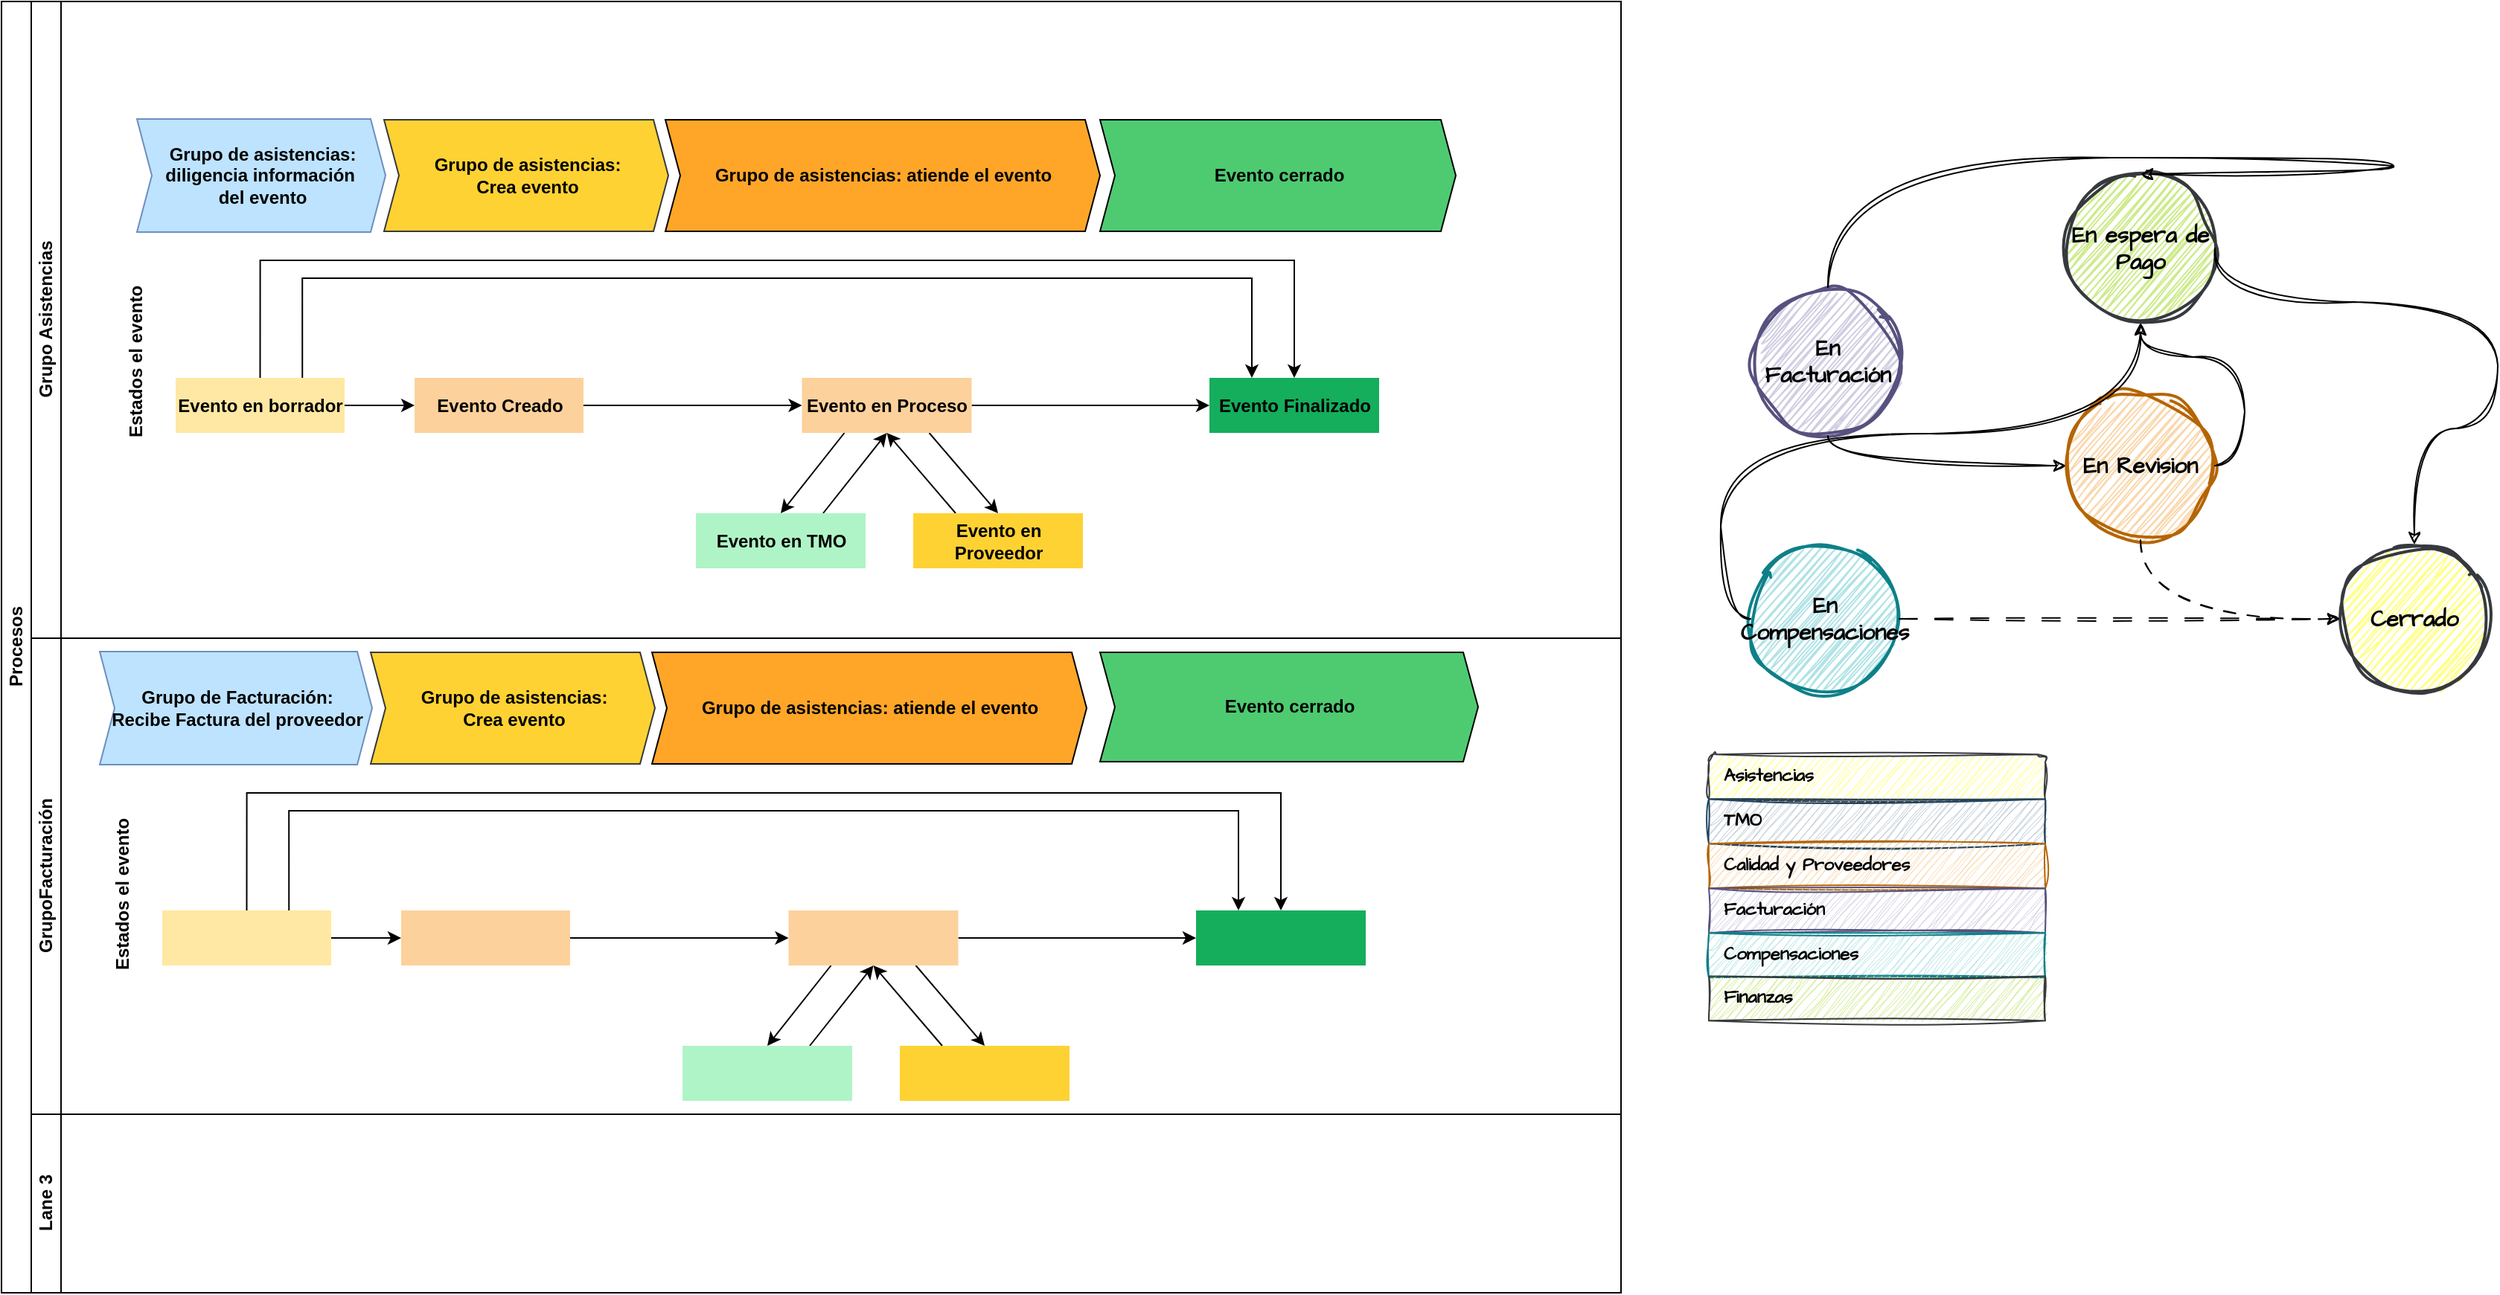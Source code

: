 <mxfile version="24.7.12">
  <diagram name="Estados por proceso" id="PPAGlFpzYhnizKOBKZnd">
    <mxGraphModel grid="0" page="1" gridSize="10" guides="1" tooltips="1" connect="1" arrows="1" fold="1" pageScale="1" pageWidth="1169" pageHeight="827" math="0" shadow="0">
      <root>
        <mxCell id="0" />
        <mxCell id="1" parent="0" />
        <mxCell id="SDJTYEKObgyv-YymrF_Y-9" value="En Compensaciones" style="strokeWidth=2;html=1;shape=mxgraph.flowchart.start_2;whiteSpace=wrap;hachureGap=4;fontFamily=Architects Daughter;fontSource=https%3A%2F%2Ffonts.googleapis.com%2Fcss%3Ffamily%3DArchitects%2BDaughter;labelBackgroundColor=none;fontStyle=1;fontSize=15;fillColor=#b0e3e6;strokeColor=#0e8088;sketch=1;curveFitting=1;jiggle=2;" vertex="1" parent="1">
          <mxGeometry x="1247" y="378.06" width="100" height="100" as="geometry" />
        </mxCell>
        <mxCell id="SDJTYEKObgyv-YymrF_Y-10" value="En Revision" style="strokeWidth=2;html=1;shape=mxgraph.flowchart.start_2;whiteSpace=wrap;hachureGap=4;fontFamily=Architects Daughter;fontSource=https%3A%2F%2Ffonts.googleapis.com%2Fcss%3Ffamily%3DArchitects%2BDaughter;labelBackgroundColor=none;fontStyle=1;fontSize=15;fillColor=#fad7ac;strokeColor=#b46504;sketch=1;curveFitting=1;jiggle=2;" vertex="1" parent="1">
          <mxGeometry x="1459" y="275.06" width="100" height="100" as="geometry" />
        </mxCell>
        <mxCell id="SDJTYEKObgyv-YymrF_Y-17" value="En Facturación" style="strokeWidth=2;html=1;shape=mxgraph.flowchart.start_2;whiteSpace=wrap;hachureGap=4;fontFamily=Architects Daughter;fontSource=https%3A%2F%2Ffonts.googleapis.com%2Fcss%3Ffamily%3DArchitects%2BDaughter;labelBackgroundColor=none;fontStyle=1;fontSize=15;fillColor=#d0cee2;strokeColor=#56517e;sketch=1;curveFitting=1;jiggle=2;" vertex="1" parent="1">
          <mxGeometry x="1249" y="205.06" width="100" height="100" as="geometry" />
        </mxCell>
        <mxCell id="SDJTYEKObgyv-YymrF_Y-22" value="En espera de Pago" style="strokeWidth=2;html=1;shape=mxgraph.flowchart.start_2;whiteSpace=wrap;hachureGap=4;fontFamily=Architects Daughter;fontSource=https%3A%2F%2Ffonts.googleapis.com%2Fcss%3Ffamily%3DArchitects%2BDaughter;labelBackgroundColor=none;fontStyle=1;fontSize=15;fillColor=#cdeb8b;strokeColor=#36393d;sketch=1;curveFitting=1;jiggle=2;" vertex="1" parent="1">
          <mxGeometry x="1459" y="129.0" width="100" height="100" as="geometry" />
        </mxCell>
        <mxCell id="SDJTYEKObgyv-YymrF_Y-23" style="edgeStyle=orthogonalEdgeStyle;rounded=0;hachureGap=4;orthogonalLoop=1;jettySize=auto;html=1;exitX=0.5;exitY=0;exitDx=0;exitDy=0;exitPerimeter=0;entryX=0.5;entryY=0;entryDx=0;entryDy=0;entryPerimeter=0;fontFamily=Architects Daughter;fontSource=https%3A%2F%2Ffonts.googleapis.com%2Fcss%3Ffamily%3DArchitects%2BDaughter;curved=1;labelBackgroundColor=none;fontColor=default;fontStyle=1;fontSize=15;sketch=1;curveFitting=1;jiggle=2;" edge="1" parent="1" source="SDJTYEKObgyv-YymrF_Y-17" target="SDJTYEKObgyv-YymrF_Y-22">
          <mxGeometry relative="1" as="geometry">
            <Array as="points">
              <mxPoint x="1299" y="118.06" />
              <mxPoint x="1679" y="118.06" />
            </Array>
          </mxGeometry>
        </mxCell>
        <mxCell id="SDJTYEKObgyv-YymrF_Y-24" style="edgeStyle=orthogonalEdgeStyle;rounded=0;hachureGap=4;orthogonalLoop=1;jettySize=auto;html=1;entryX=0;entryY=0.5;entryDx=0;entryDy=0;entryPerimeter=0;fontFamily=Architects Daughter;fontSource=https%3A%2F%2Ffonts.googleapis.com%2Fcss%3Ffamily%3DArchitects%2BDaughter;exitX=0.5;exitY=1;exitDx=0;exitDy=0;exitPerimeter=0;curved=1;labelBackgroundColor=none;fontColor=default;fontStyle=1;fontSize=15;sketch=1;curveFitting=1;jiggle=2;" edge="1" parent="1" source="SDJTYEKObgyv-YymrF_Y-17" target="SDJTYEKObgyv-YymrF_Y-10">
          <mxGeometry relative="1" as="geometry" />
        </mxCell>
        <mxCell id="SDJTYEKObgyv-YymrF_Y-25" style="edgeStyle=orthogonalEdgeStyle;rounded=0;hachureGap=4;orthogonalLoop=1;jettySize=auto;html=1;exitX=1;exitY=0.5;exitDx=0;exitDy=0;exitPerimeter=0;entryX=0.5;entryY=1;entryDx=0;entryDy=0;entryPerimeter=0;fontFamily=Architects Daughter;fontSource=https%3A%2F%2Ffonts.googleapis.com%2Fcss%3Ffamily%3DArchitects%2BDaughter;curved=1;labelBackgroundColor=none;fontColor=default;fontStyle=1;fontSize=15;sketch=1;curveFitting=1;jiggle=2;" edge="1" parent="1" source="SDJTYEKObgyv-YymrF_Y-10" target="SDJTYEKObgyv-YymrF_Y-22">
          <mxGeometry relative="1" as="geometry" />
        </mxCell>
        <mxCell id="SDJTYEKObgyv-YymrF_Y-34" style="edgeStyle=orthogonalEdgeStyle;rounded=0;hachureGap=4;orthogonalLoop=1;jettySize=auto;html=1;entryX=0.5;entryY=1;entryDx=0;entryDy=0;entryPerimeter=0;fontFamily=Architects Daughter;fontSource=https%3A%2F%2Ffonts.googleapis.com%2Fcss%3Ffamily%3DArchitects%2BDaughter;curved=1;labelBackgroundColor=none;fontColor=default;fontStyle=1;fontSize=15;sketch=1;curveFitting=1;jiggle=2;exitX=0;exitY=0.5;exitDx=0;exitDy=0;exitPerimeter=0;" edge="1" parent="1" source="SDJTYEKObgyv-YymrF_Y-9" target="SDJTYEKObgyv-YymrF_Y-22">
          <mxGeometry relative="1" as="geometry" />
        </mxCell>
        <mxCell id="SDJTYEKObgyv-YymrF_Y-35" value="Cerrado" style="strokeWidth=2;html=1;shape=mxgraph.flowchart.start_2;whiteSpace=wrap;hachureGap=4;fontFamily=Architects Daughter;fontSource=https%3A%2F%2Ffonts.googleapis.com%2Fcss%3Ffamily%3DArchitects%2BDaughter;labelBackgroundColor=none;fontStyle=1;fontSize=15;fillColor=#ffff88;strokeColor=#36393d;sketch=1;curveFitting=1;jiggle=2;" vertex="1" parent="1">
          <mxGeometry x="1643" y="378.06" width="100" height="100" as="geometry" />
        </mxCell>
        <mxCell id="SDJTYEKObgyv-YymrF_Y-36" style="edgeStyle=orthogonalEdgeStyle;rounded=0;hachureGap=4;orthogonalLoop=1;jettySize=auto;html=1;entryX=0.5;entryY=0;entryDx=0;entryDy=0;entryPerimeter=0;fontFamily=Architects Daughter;fontSource=https%3A%2F%2Ffonts.googleapis.com%2Fcss%3Ffamily%3DArchitects%2BDaughter;curved=1;exitX=1;exitY=0.5;exitDx=0;exitDy=0;exitPerimeter=0;labelBackgroundColor=none;fontColor=default;fontStyle=1;fontSize=15;sketch=1;curveFitting=1;jiggle=2;" edge="1" parent="1" source="SDJTYEKObgyv-YymrF_Y-22" target="SDJTYEKObgyv-YymrF_Y-35">
          <mxGeometry relative="1" as="geometry">
            <Array as="points">
              <mxPoint x="1749" y="215.06" />
              <mxPoint x="1749" y="300.06" />
              <mxPoint x="1693" y="300.06" />
            </Array>
          </mxGeometry>
        </mxCell>
        <mxCell id="SDJTYEKObgyv-YymrF_Y-38" style="edgeStyle=orthogonalEdgeStyle;rounded=0;hachureGap=4;orthogonalLoop=1;jettySize=auto;html=1;exitX=0.5;exitY=1;exitDx=0;exitDy=0;exitPerimeter=0;entryX=0;entryY=0.5;entryDx=0;entryDy=0;entryPerimeter=0;fontFamily=Architects Daughter;fontSource=https%3A%2F%2Ffonts.googleapis.com%2Fcss%3Ffamily%3DArchitects%2BDaughter;curved=1;dashed=1;dashPattern=8 8;labelBackgroundColor=none;fontColor=default;fontStyle=1;fontSize=15;sketch=1;curveFitting=1;jiggle=2;" edge="1" parent="1" source="SDJTYEKObgyv-YymrF_Y-10" target="SDJTYEKObgyv-YymrF_Y-35">
          <mxGeometry relative="1" as="geometry">
            <mxPoint x="1469" y="195.06" as="sourcePoint" />
            <mxPoint x="1841.1" y="270.06" as="targetPoint" />
          </mxGeometry>
        </mxCell>
        <mxCell id="SDJTYEKObgyv-YymrF_Y-41" style="edgeStyle=orthogonalEdgeStyle;rounded=0;hachureGap=4;orthogonalLoop=1;jettySize=auto;html=1;entryX=0;entryY=0.5;entryDx=0;entryDy=0;entryPerimeter=0;fontFamily=Architects Daughter;fontSource=https%3A%2F%2Ffonts.googleapis.com%2Fcss%3Ffamily%3DArchitects%2BDaughter;dashed=1;dashPattern=12 12;curved=1;exitX=1;exitY=0.5;exitDx=0;exitDy=0;exitPerimeter=0;labelBackgroundColor=none;fontColor=default;fontStyle=1;fontSize=15;sketch=1;curveFitting=1;jiggle=2;" edge="1" parent="1" source="SDJTYEKObgyv-YymrF_Y-9" target="SDJTYEKObgyv-YymrF_Y-35">
          <mxGeometry relative="1" as="geometry" />
        </mxCell>
        <mxCell id="SDJTYEKObgyv-YymrF_Y-42" value="" style="html=1;shadow=0;dashed=0;shape=mxgraph.bootstrap.rrect;rSize=5;strokeColor=#23445d;html=1;whiteSpace=wrap;fillColor=#bac8d3;hachureGap=4;fontFamily=Architects Daughter;fontSource=https%3A%2F%2Ffonts.googleapis.com%2Fcss%3Ffamily%3DArchitects%2BDaughter;fontStyle=1;sketch=1;curveFitting=1;jiggle=2;" vertex="1" parent="1">
          <mxGeometry x="1219" y="519.13" width="226" height="189" as="geometry" />
        </mxCell>
        <mxCell id="SDJTYEKObgyv-YymrF_Y-43" value="Asistencias" style="strokeColor=#36393d;fillColor=#ffff88;html=1;shadow=0;dashed=0;shape=mxgraph.bootstrap.topButton;rSize=5;perimeter=none;whiteSpace=wrap;resizeWidth=1;align=left;spacing=10;hachureGap=4;fontFamily=Architects Daughter;fontSource=https%3A%2F%2Ffonts.googleapis.com%2Fcss%3Ffamily%3DArchitects%2BDaughter;fontStyle=1;sketch=1;curveFitting=1;jiggle=2;" vertex="1" parent="SDJTYEKObgyv-YymrF_Y-42">
          <mxGeometry width="226" height="30" relative="1" as="geometry" />
        </mxCell>
        <mxCell id="SDJTYEKObgyv-YymrF_Y-44" value="TMO" style="html=1;fillColor=#bac8d3;strokeColor=#23445d;shadow=0;dashed=0;perimeter=none;whiteSpace=wrap;resizeWidth=1;align=left;spacing=10;hachureGap=4;fontFamily=Architects Daughter;fontSource=https%3A%2F%2Ffonts.googleapis.com%2Fcss%3Ffamily%3DArchitects%2BDaughter;fontStyle=1;sketch=1;curveFitting=1;jiggle=2;" vertex="1" parent="SDJTYEKObgyv-YymrF_Y-42">
          <mxGeometry width="226" height="30" relative="1" as="geometry">
            <mxPoint y="30" as="offset" />
          </mxGeometry>
        </mxCell>
        <mxCell id="SDJTYEKObgyv-YymrF_Y-45" value="&lt;b&gt;Calidad y Proveedores&lt;/b&gt;" style="html=1;fillColor=#fad7ac;strokeColor=#b46504;shadow=0;dashed=0;perimeter=none;whiteSpace=wrap;resizeWidth=1;align=left;spacing=10;hachureGap=4;fontFamily=Architects Daughter;fontSource=https%3A%2F%2Ffonts.googleapis.com%2Fcss%3Ffamily%3DArchitects%2BDaughter;sketch=1;curveFitting=1;jiggle=2;" vertex="1" parent="SDJTYEKObgyv-YymrF_Y-42">
          <mxGeometry width="226" height="30" relative="1" as="geometry">
            <mxPoint y="60" as="offset" />
          </mxGeometry>
        </mxCell>
        <mxCell id="SDJTYEKObgyv-YymrF_Y-46" value="&lt;b&gt;Facturación&lt;/b&gt;" style="html=1;fillColor=#d0cee2;strokeColor=#56517e;shadow=0;dashed=0;perimeter=none;whiteSpace=wrap;resizeWidth=1;align=left;spacing=10;hachureGap=4;fontFamily=Architects Daughter;fontSource=https%3A%2F%2Ffonts.googleapis.com%2Fcss%3Ffamily%3DArchitects%2BDaughter;sketch=1;curveFitting=1;jiggle=2;" vertex="1" parent="SDJTYEKObgyv-YymrF_Y-42">
          <mxGeometry width="226" height="30" relative="1" as="geometry">
            <mxPoint y="90" as="offset" />
          </mxGeometry>
        </mxCell>
        <mxCell id="SDJTYEKObgyv-YymrF_Y-47" value="&lt;b&gt;Compensaciones&lt;/b&gt;" style="html=1;fillColor=#b0e3e6;strokeColor=#0e8088;shadow=0;dashed=0;perimeter=none;whiteSpace=wrap;resizeWidth=1;align=left;spacing=10;hachureGap=4;fontFamily=Architects Daughter;fontSource=https%3A%2F%2Ffonts.googleapis.com%2Fcss%3Ffamily%3DArchitects%2BDaughter;sketch=1;curveFitting=1;jiggle=2;" vertex="1" parent="SDJTYEKObgyv-YymrF_Y-42">
          <mxGeometry width="226" height="30" relative="1" as="geometry">
            <mxPoint y="120" as="offset" />
          </mxGeometry>
        </mxCell>
        <mxCell id="SDJTYEKObgyv-YymrF_Y-55" value="&lt;b&gt;Finanzas&lt;/b&gt;" style="html=1;fillColor=#cdeb8b;strokeColor=#36393d;shadow=0;dashed=0;perimeter=none;whiteSpace=wrap;resizeWidth=1;align=left;spacing=10;hachureGap=4;fontFamily=Architects Daughter;fontSource=https%3A%2F%2Ffonts.googleapis.com%2Fcss%3Ffamily%3DArchitects%2BDaughter;sketch=1;curveFitting=1;jiggle=2;" vertex="1" parent="SDJTYEKObgyv-YymrF_Y-42">
          <mxGeometry width="226" height="30" relative="1" as="geometry">
            <mxPoint y="149" as="offset" />
          </mxGeometry>
        </mxCell>
        <mxCell id="zgRdOwnbmSuSf4mUrzhD-24" value="Procesos" style="swimlane;childLayout=stackLayout;resizeParent=1;resizeParentMax=0;horizontal=0;startSize=20;horizontalStack=0;html=1;" vertex="1" parent="1">
          <mxGeometry x="72" y="13" width="1088" height="868" as="geometry" />
        </mxCell>
        <mxCell id="zgRdOwnbmSuSf4mUrzhD-25" value="Grupo Asistencias" style="swimlane;startSize=20;horizontal=0;html=1;" vertex="1" parent="zgRdOwnbmSuSf4mUrzhD-24">
          <mxGeometry x="20" width="1068" height="428" as="geometry" />
        </mxCell>
        <mxCell id="zgRdOwnbmSuSf4mUrzhD-28" value="Grupo de asistencias:&lt;br&gt;diligencia&amp;nbsp;información&amp;nbsp;&lt;br&gt;&lt;span style=&quot;background-color: initial;&quot;&gt;del evento&lt;/span&gt;" style="html=1;shadow=0;dashed=0;align=center;verticalAlign=middle;shape=mxgraph.arrows2.arrow;dy=0;dx=10;notch=10;fillColor=#bde3ff;strokeColor=#6c8ebf;fontStyle=1" vertex="1" parent="zgRdOwnbmSuSf4mUrzhD-25">
          <mxGeometry x="71" y="79" width="167" height="76" as="geometry" />
        </mxCell>
        <mxCell id="zgRdOwnbmSuSf4mUrzhD-29" value="Grupo de asistencias:&lt;br&gt;Crea evento" style="html=1;shadow=0;dashed=0;align=center;verticalAlign=middle;shape=mxgraph.arrows2.arrow;dy=0;dx=10;notch=10;fillColor=#ffd233;strokeColor=#36393d;fontStyle=1" vertex="1" parent="zgRdOwnbmSuSf4mUrzhD-25">
          <mxGeometry x="237" y="79.5" width="191" height="75" as="geometry" />
        </mxCell>
        <mxCell id="zgRdOwnbmSuSf4mUrzhD-30" value="Estados el evento" style="text;html=1;align=center;verticalAlign=middle;resizable=0;points=[];autosize=1;strokeColor=none;fillColor=none;fontStyle=1;rotation=-90;" vertex="1" parent="zgRdOwnbmSuSf4mUrzhD-25">
          <mxGeometry x="14" y="230" width="113" height="26" as="geometry" />
        </mxCell>
        <mxCell id="zgRdOwnbmSuSf4mUrzhD-31" value="Grupo de asistencias: atiende el evento" style="html=1;shadow=0;dashed=0;align=center;verticalAlign=middle;shape=mxgraph.arrows2.arrow;dy=0;dx=10;notch=10;fillColor=#ffa629;fontStyle=1" vertex="1" parent="zgRdOwnbmSuSf4mUrzhD-25">
          <mxGeometry x="426" y="79.5" width="292" height="75" as="geometry" />
        </mxCell>
        <mxCell id="zgRdOwnbmSuSf4mUrzhD-32" value="Evento cerrado" style="html=1;shadow=0;dashed=0;align=center;verticalAlign=middle;shape=mxgraph.arrows2.arrow;dy=0;dx=10;notch=10;fillColor=#4ECB71;fontStyle=1" vertex="1" parent="zgRdOwnbmSuSf4mUrzhD-25">
          <mxGeometry x="718" y="79.5" width="239" height="75" as="geometry" />
        </mxCell>
        <mxCell id="zgRdOwnbmSuSf4mUrzhD-33" style="edgeStyle=orthogonalEdgeStyle;rounded=0;orthogonalLoop=1;jettySize=auto;html=1;exitX=1;exitY=0.5;exitDx=0;exitDy=0;" edge="1" parent="zgRdOwnbmSuSf4mUrzhD-25" source="zgRdOwnbmSuSf4mUrzhD-36" target="zgRdOwnbmSuSf4mUrzhD-38">
          <mxGeometry relative="1" as="geometry" />
        </mxCell>
        <mxCell id="zgRdOwnbmSuSf4mUrzhD-34" style="edgeStyle=orthogonalEdgeStyle;rounded=0;orthogonalLoop=1;jettySize=auto;html=1;entryX=0.5;entryY=0;entryDx=0;entryDy=0;exitX=0.5;exitY=0;exitDx=0;exitDy=0;" edge="1" parent="zgRdOwnbmSuSf4mUrzhD-25" source="zgRdOwnbmSuSf4mUrzhD-36" target="zgRdOwnbmSuSf4mUrzhD-47">
          <mxGeometry relative="1" as="geometry">
            <Array as="points">
              <mxPoint x="154" y="174" />
              <mxPoint x="848" y="174" />
            </Array>
          </mxGeometry>
        </mxCell>
        <mxCell id="zgRdOwnbmSuSf4mUrzhD-35" style="edgeStyle=orthogonalEdgeStyle;rounded=0;orthogonalLoop=1;jettySize=auto;html=1;exitX=0.75;exitY=0;exitDx=0;exitDy=0;entryX=0.25;entryY=0;entryDx=0;entryDy=0;" edge="1" parent="zgRdOwnbmSuSf4mUrzhD-25" source="zgRdOwnbmSuSf4mUrzhD-36" target="zgRdOwnbmSuSf4mUrzhD-47">
          <mxGeometry relative="1" as="geometry">
            <Array as="points">
              <mxPoint x="182" y="186" />
              <mxPoint x="820" y="186" />
            </Array>
          </mxGeometry>
        </mxCell>
        <mxCell id="zgRdOwnbmSuSf4mUrzhD-36" value="Evento en borrador" style="rounded=0;whiteSpace=wrap;html=1;fillColor=#ffe8a3;strokeColor=none;fontStyle=1" vertex="1" parent="zgRdOwnbmSuSf4mUrzhD-25">
          <mxGeometry x="97" y="253" width="113.5" height="37" as="geometry" />
        </mxCell>
        <mxCell id="zgRdOwnbmSuSf4mUrzhD-37" style="edgeStyle=orthogonalEdgeStyle;rounded=0;orthogonalLoop=1;jettySize=auto;html=1;exitX=1;exitY=0.5;exitDx=0;exitDy=0;entryX=0;entryY=0.5;entryDx=0;entryDy=0;" edge="1" parent="zgRdOwnbmSuSf4mUrzhD-25" source="zgRdOwnbmSuSf4mUrzhD-38" target="zgRdOwnbmSuSf4mUrzhD-46">
          <mxGeometry relative="1" as="geometry" />
        </mxCell>
        <mxCell id="zgRdOwnbmSuSf4mUrzhD-38" value="Evento Creado" style="rounded=0;whiteSpace=wrap;html=1;fillColor=#fdd19c;strokeColor=none;fontStyle=1" vertex="1" parent="zgRdOwnbmSuSf4mUrzhD-25">
          <mxGeometry x="257.5" y="253" width="113.5" height="37" as="geometry" />
        </mxCell>
        <mxCell id="zgRdOwnbmSuSf4mUrzhD-39" style="rounded=0;orthogonalLoop=1;jettySize=auto;html=1;exitX=0.75;exitY=0;exitDx=0;exitDy=0;entryX=0.5;entryY=1;entryDx=0;entryDy=0;" edge="1" parent="zgRdOwnbmSuSf4mUrzhD-25" source="zgRdOwnbmSuSf4mUrzhD-40" target="zgRdOwnbmSuSf4mUrzhD-46">
          <mxGeometry relative="1" as="geometry" />
        </mxCell>
        <mxCell id="zgRdOwnbmSuSf4mUrzhD-40" value="Evento en TMO " style="rounded=0;whiteSpace=wrap;html=1;fillColor=#aff4c6;strokeColor=none;fontStyle=1" vertex="1" parent="zgRdOwnbmSuSf4mUrzhD-25">
          <mxGeometry x="446.5" y="344" width="114" height="37" as="geometry" />
        </mxCell>
        <mxCell id="zgRdOwnbmSuSf4mUrzhD-41" style="rounded=0;orthogonalLoop=1;jettySize=auto;html=1;entryX=0.5;entryY=1;entryDx=0;entryDy=0;exitX=0.25;exitY=0;exitDx=0;exitDy=0;" edge="1" parent="zgRdOwnbmSuSf4mUrzhD-25" source="zgRdOwnbmSuSf4mUrzhD-42" target="zgRdOwnbmSuSf4mUrzhD-46">
          <mxGeometry relative="1" as="geometry" />
        </mxCell>
        <mxCell id="zgRdOwnbmSuSf4mUrzhD-42" value="Evento en Proveedor " style="rounded=0;whiteSpace=wrap;html=1;fillColor=#ffd233;strokeColor=none;fontStyle=1" vertex="1" parent="zgRdOwnbmSuSf4mUrzhD-25">
          <mxGeometry x="592.5" y="344" width="114" height="37" as="geometry" />
        </mxCell>
        <mxCell id="zgRdOwnbmSuSf4mUrzhD-43" style="rounded=0;orthogonalLoop=1;jettySize=auto;html=1;exitX=0.25;exitY=1;exitDx=0;exitDy=0;entryX=0.5;entryY=0;entryDx=0;entryDy=0;" edge="1" parent="zgRdOwnbmSuSf4mUrzhD-25" source="zgRdOwnbmSuSf4mUrzhD-46" target="zgRdOwnbmSuSf4mUrzhD-40">
          <mxGeometry relative="1" as="geometry" />
        </mxCell>
        <mxCell id="zgRdOwnbmSuSf4mUrzhD-44" style="rounded=0;orthogonalLoop=1;jettySize=auto;html=1;exitX=0.75;exitY=1;exitDx=0;exitDy=0;entryX=0.5;entryY=0;entryDx=0;entryDy=0;" edge="1" parent="zgRdOwnbmSuSf4mUrzhD-25" source="zgRdOwnbmSuSf4mUrzhD-46" target="zgRdOwnbmSuSf4mUrzhD-42">
          <mxGeometry relative="1" as="geometry" />
        </mxCell>
        <mxCell id="zgRdOwnbmSuSf4mUrzhD-45" style="edgeStyle=orthogonalEdgeStyle;rounded=0;orthogonalLoop=1;jettySize=auto;html=1;" edge="1" parent="zgRdOwnbmSuSf4mUrzhD-25" source="zgRdOwnbmSuSf4mUrzhD-46" target="zgRdOwnbmSuSf4mUrzhD-47">
          <mxGeometry relative="1" as="geometry" />
        </mxCell>
        <mxCell id="zgRdOwnbmSuSf4mUrzhD-46" value="Evento en Proceso " style="rounded=0;whiteSpace=wrap;html=1;fillColor=#fdd19c;strokeColor=none;fontStyle=1" vertex="1" parent="zgRdOwnbmSuSf4mUrzhD-25">
          <mxGeometry x="517.75" y="253" width="114" height="37" as="geometry" />
        </mxCell>
        <mxCell id="zgRdOwnbmSuSf4mUrzhD-47" value="Evento Finalizado" style="rounded=0;whiteSpace=wrap;html=1;fillColor=#14ae5c;strokeColor=none;fontStyle=1" vertex="1" parent="zgRdOwnbmSuSf4mUrzhD-25">
          <mxGeometry x="791.5" y="253" width="114" height="37" as="geometry" />
        </mxCell>
        <mxCell id="zgRdOwnbmSuSf4mUrzhD-26" value="GrupoFacturación" style="swimlane;startSize=20;horizontal=0;html=1;" vertex="1" parent="zgRdOwnbmSuSf4mUrzhD-24">
          <mxGeometry x="20" y="428" width="1068" height="320" as="geometry" />
        </mxCell>
        <mxCell id="zgRdOwnbmSuSf4mUrzhD-48" value="Grupo de Facturación:&lt;br&gt;Recibe Factura del proveedor" style="html=1;shadow=0;dashed=0;align=center;verticalAlign=middle;shape=mxgraph.arrows2.arrow;dy=0;dx=10;notch=10;fillColor=#bde3ff;strokeColor=#6c8ebf;fontStyle=1" vertex="1" parent="zgRdOwnbmSuSf4mUrzhD-26">
          <mxGeometry x="46" y="9" width="183" height="76" as="geometry" />
        </mxCell>
        <mxCell id="zgRdOwnbmSuSf4mUrzhD-49" value="Grupo de asistencias:&lt;br&gt;Crea evento" style="html=1;shadow=0;dashed=0;align=center;verticalAlign=middle;shape=mxgraph.arrows2.arrow;dy=0;dx=10;notch=10;fillColor=#ffd233;strokeColor=#36393d;fontStyle=1" vertex="1" parent="zgRdOwnbmSuSf4mUrzhD-26">
          <mxGeometry x="228" y="9.5" width="191" height="75" as="geometry" />
        </mxCell>
        <mxCell id="zgRdOwnbmSuSf4mUrzhD-50" value="Estados el evento" style="text;html=1;align=center;verticalAlign=middle;resizable=0;points=[];autosize=1;strokeColor=none;fillColor=none;fontStyle=1;rotation=-90;" vertex="1" parent="zgRdOwnbmSuSf4mUrzhD-26">
          <mxGeometry x="5" y="160" width="113" height="26" as="geometry" />
        </mxCell>
        <mxCell id="zgRdOwnbmSuSf4mUrzhD-51" value="Grupo de asistencias: atiende el evento" style="html=1;shadow=0;dashed=0;align=center;verticalAlign=middle;shape=mxgraph.arrows2.arrow;dy=0;dx=10;notch=10;fillColor=#ffa629;fontStyle=1" vertex="1" parent="zgRdOwnbmSuSf4mUrzhD-26">
          <mxGeometry x="417" y="9.5" width="292" height="75" as="geometry" />
        </mxCell>
        <mxCell id="zgRdOwnbmSuSf4mUrzhD-52" value="Evento cerrado" style="html=1;shadow=0;dashed=0;align=center;verticalAlign=middle;shape=mxgraph.arrows2.arrow;dy=0;dx=10;notch=10;fillColor=#4ECB71;fontStyle=1" vertex="1" parent="zgRdOwnbmSuSf4mUrzhD-26">
          <mxGeometry x="718" y="9.5" width="254" height="73.5" as="geometry" />
        </mxCell>
        <mxCell id="zgRdOwnbmSuSf4mUrzhD-53" style="edgeStyle=orthogonalEdgeStyle;rounded=0;orthogonalLoop=1;jettySize=auto;html=1;exitX=1;exitY=0.5;exitDx=0;exitDy=0;" edge="1" parent="zgRdOwnbmSuSf4mUrzhD-26" source="zgRdOwnbmSuSf4mUrzhD-56" target="zgRdOwnbmSuSf4mUrzhD-58">
          <mxGeometry relative="1" as="geometry" />
        </mxCell>
        <mxCell id="zgRdOwnbmSuSf4mUrzhD-54" style="edgeStyle=orthogonalEdgeStyle;rounded=0;orthogonalLoop=1;jettySize=auto;html=1;entryX=0.5;entryY=0;entryDx=0;entryDy=0;exitX=0.5;exitY=0;exitDx=0;exitDy=0;" edge="1" parent="zgRdOwnbmSuSf4mUrzhD-26" source="zgRdOwnbmSuSf4mUrzhD-56" target="zgRdOwnbmSuSf4mUrzhD-67">
          <mxGeometry relative="1" as="geometry">
            <Array as="points">
              <mxPoint x="145" y="104" />
              <mxPoint x="839" y="104" />
            </Array>
          </mxGeometry>
        </mxCell>
        <mxCell id="zgRdOwnbmSuSf4mUrzhD-55" style="edgeStyle=orthogonalEdgeStyle;rounded=0;orthogonalLoop=1;jettySize=auto;html=1;exitX=0.75;exitY=0;exitDx=0;exitDy=0;entryX=0.25;entryY=0;entryDx=0;entryDy=0;" edge="1" parent="zgRdOwnbmSuSf4mUrzhD-26" source="zgRdOwnbmSuSf4mUrzhD-56" target="zgRdOwnbmSuSf4mUrzhD-67">
          <mxGeometry relative="1" as="geometry">
            <Array as="points">
              <mxPoint x="173" y="116" />
              <mxPoint x="811" y="116" />
            </Array>
          </mxGeometry>
        </mxCell>
        <mxCell id="zgRdOwnbmSuSf4mUrzhD-56" value="" style="rounded=0;whiteSpace=wrap;html=1;fillColor=#ffe8a3;strokeColor=none;fontStyle=1" vertex="1" parent="zgRdOwnbmSuSf4mUrzhD-26">
          <mxGeometry x="88" y="183" width="113.5" height="37" as="geometry" />
        </mxCell>
        <mxCell id="zgRdOwnbmSuSf4mUrzhD-57" style="edgeStyle=orthogonalEdgeStyle;rounded=0;orthogonalLoop=1;jettySize=auto;html=1;exitX=1;exitY=0.5;exitDx=0;exitDy=0;entryX=0;entryY=0.5;entryDx=0;entryDy=0;" edge="1" parent="zgRdOwnbmSuSf4mUrzhD-26" source="zgRdOwnbmSuSf4mUrzhD-58" target="zgRdOwnbmSuSf4mUrzhD-66">
          <mxGeometry relative="1" as="geometry" />
        </mxCell>
        <mxCell id="zgRdOwnbmSuSf4mUrzhD-58" value="" style="rounded=0;whiteSpace=wrap;html=1;fillColor=#fdd19c;strokeColor=none;fontStyle=1" vertex="1" parent="zgRdOwnbmSuSf4mUrzhD-26">
          <mxGeometry x="248.5" y="183" width="113.5" height="37" as="geometry" />
        </mxCell>
        <mxCell id="zgRdOwnbmSuSf4mUrzhD-59" style="rounded=0;orthogonalLoop=1;jettySize=auto;html=1;exitX=0.75;exitY=0;exitDx=0;exitDy=0;entryX=0.5;entryY=1;entryDx=0;entryDy=0;" edge="1" parent="zgRdOwnbmSuSf4mUrzhD-26" source="zgRdOwnbmSuSf4mUrzhD-60" target="zgRdOwnbmSuSf4mUrzhD-66">
          <mxGeometry relative="1" as="geometry" />
        </mxCell>
        <mxCell id="zgRdOwnbmSuSf4mUrzhD-60" value="" style="rounded=0;whiteSpace=wrap;html=1;fillColor=#aff4c6;strokeColor=none;fontStyle=1" vertex="1" parent="zgRdOwnbmSuSf4mUrzhD-26">
          <mxGeometry x="437.5" y="274" width="114" height="37" as="geometry" />
        </mxCell>
        <mxCell id="zgRdOwnbmSuSf4mUrzhD-61" style="rounded=0;orthogonalLoop=1;jettySize=auto;html=1;entryX=0.5;entryY=1;entryDx=0;entryDy=0;exitX=0.25;exitY=0;exitDx=0;exitDy=0;" edge="1" parent="zgRdOwnbmSuSf4mUrzhD-26" source="zgRdOwnbmSuSf4mUrzhD-62" target="zgRdOwnbmSuSf4mUrzhD-66">
          <mxGeometry relative="1" as="geometry" />
        </mxCell>
        <mxCell id="zgRdOwnbmSuSf4mUrzhD-62" value="" style="rounded=0;whiteSpace=wrap;html=1;fillColor=#ffd233;strokeColor=none;fontStyle=1" vertex="1" parent="zgRdOwnbmSuSf4mUrzhD-26">
          <mxGeometry x="583.5" y="274" width="114" height="37" as="geometry" />
        </mxCell>
        <mxCell id="zgRdOwnbmSuSf4mUrzhD-63" style="rounded=0;orthogonalLoop=1;jettySize=auto;html=1;exitX=0.25;exitY=1;exitDx=0;exitDy=0;entryX=0.5;entryY=0;entryDx=0;entryDy=0;" edge="1" parent="zgRdOwnbmSuSf4mUrzhD-26" source="zgRdOwnbmSuSf4mUrzhD-66" target="zgRdOwnbmSuSf4mUrzhD-60">
          <mxGeometry relative="1" as="geometry" />
        </mxCell>
        <mxCell id="zgRdOwnbmSuSf4mUrzhD-64" style="rounded=0;orthogonalLoop=1;jettySize=auto;html=1;exitX=0.75;exitY=1;exitDx=0;exitDy=0;entryX=0.5;entryY=0;entryDx=0;entryDy=0;" edge="1" parent="zgRdOwnbmSuSf4mUrzhD-26" source="zgRdOwnbmSuSf4mUrzhD-66" target="zgRdOwnbmSuSf4mUrzhD-62">
          <mxGeometry relative="1" as="geometry" />
        </mxCell>
        <mxCell id="zgRdOwnbmSuSf4mUrzhD-65" style="edgeStyle=orthogonalEdgeStyle;rounded=0;orthogonalLoop=1;jettySize=auto;html=1;" edge="1" parent="zgRdOwnbmSuSf4mUrzhD-26" source="zgRdOwnbmSuSf4mUrzhD-66" target="zgRdOwnbmSuSf4mUrzhD-67">
          <mxGeometry relative="1" as="geometry" />
        </mxCell>
        <mxCell id="zgRdOwnbmSuSf4mUrzhD-66" value="" style="rounded=0;whiteSpace=wrap;html=1;fillColor=#fdd19c;strokeColor=none;fontStyle=1" vertex="1" parent="zgRdOwnbmSuSf4mUrzhD-26">
          <mxGeometry x="508.75" y="183" width="114" height="37" as="geometry" />
        </mxCell>
        <mxCell id="zgRdOwnbmSuSf4mUrzhD-67" value="" style="rounded=0;whiteSpace=wrap;html=1;fillColor=#14ae5c;strokeColor=none;fontStyle=1" vertex="1" parent="zgRdOwnbmSuSf4mUrzhD-26">
          <mxGeometry x="782.5" y="183" width="114" height="37" as="geometry" />
        </mxCell>
        <mxCell id="zgRdOwnbmSuSf4mUrzhD-27" value="Lane 3" style="swimlane;startSize=20;horizontal=0;html=1;" vertex="1" parent="zgRdOwnbmSuSf4mUrzhD-24">
          <mxGeometry x="20" y="748" width="1068" height="120" as="geometry" />
        </mxCell>
      </root>
    </mxGraphModel>
  </diagram>
</mxfile>
